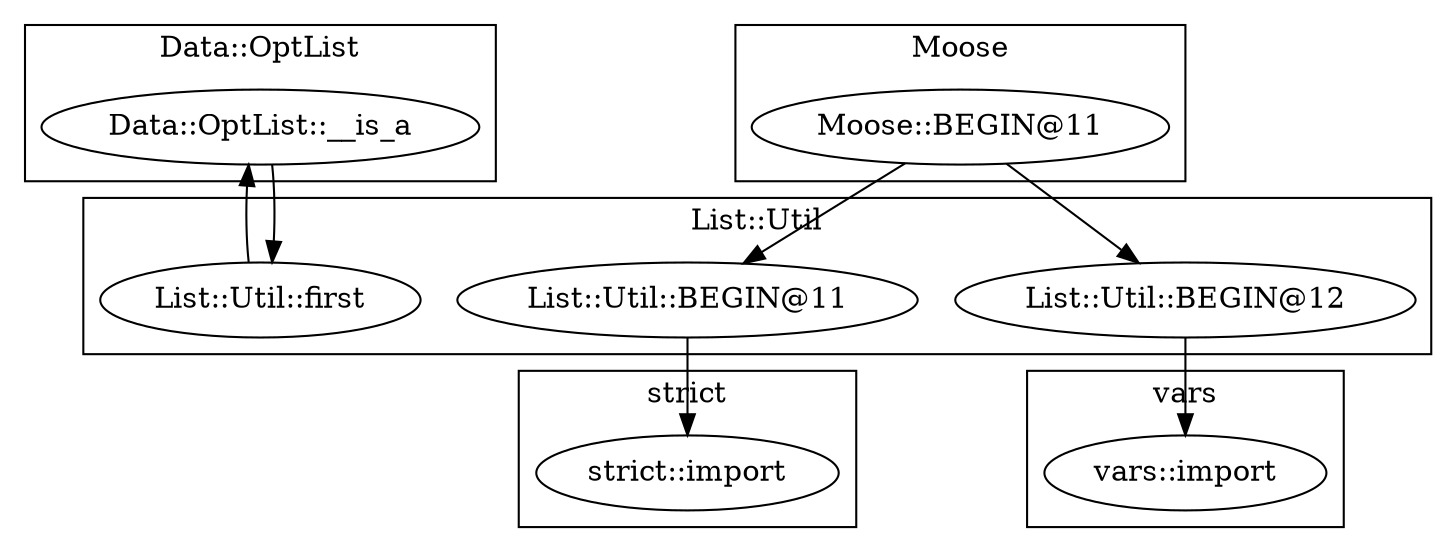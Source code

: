 digraph {
graph [overlap=false]
subgraph cluster_vars {
	label="vars";
	"vars::import";
}
subgraph cluster_Data_OptList {
	label="Data::OptList";
	"Data::OptList::__is_a";
}
subgraph cluster_Moose {
	label="Moose";
	"Moose::BEGIN@11";
}
subgraph cluster_List_Util {
	label="List::Util";
	"List::Util::BEGIN@11";
	"List::Util::first";
	"List::Util::BEGIN@12";
}
subgraph cluster_strict {
	label="strict";
	"strict::import";
}
"Moose::BEGIN@11" -> "List::Util::BEGIN@11";
"List::Util::first" -> "Data::OptList::__is_a";
"Moose::BEGIN@11" -> "List::Util::BEGIN@12";
"List::Util::BEGIN@12" -> "vars::import";
"Data::OptList::__is_a" -> "List::Util::first";
"List::Util::BEGIN@11" -> "strict::import";
}
